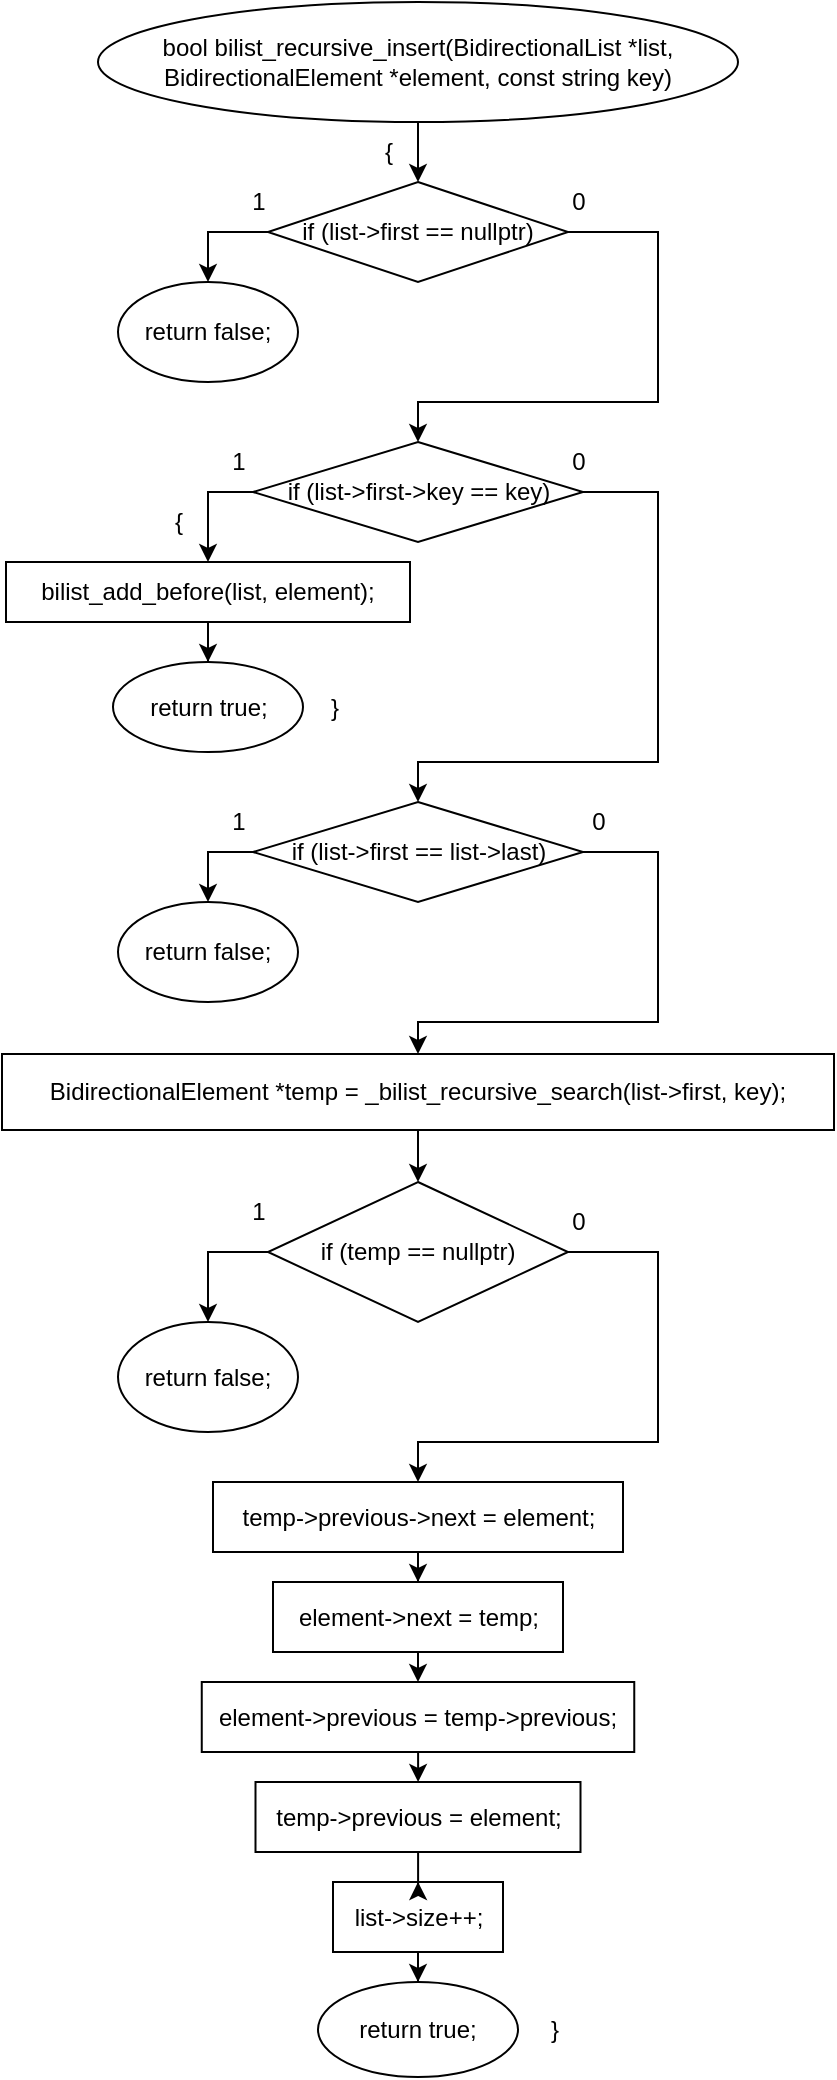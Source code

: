 <mxfile version="20.8.16" type="device"><diagram name="Страница 1" id="jAqEGaYwYbp0hPOaPxLW"><mxGraphModel dx="1050" dy="629" grid="1" gridSize="10" guides="1" tooltips="1" connect="1" arrows="1" fold="1" page="1" pageScale="1" pageWidth="827" pageHeight="1169" math="0" shadow="0"><root><mxCell id="0"/><mxCell id="1" parent="0"/><mxCell id="IruwcRPESdiQfRqAMJC7-3" value="" style="edgeStyle=orthogonalEdgeStyle;rounded=0;orthogonalLoop=1;jettySize=auto;html=1;" parent="1" source="IruwcRPESdiQfRqAMJC7-1" target="IruwcRPESdiQfRqAMJC7-2" edge="1"><mxGeometry relative="1" as="geometry"/></mxCell><mxCell id="IruwcRPESdiQfRqAMJC7-1" value="bool bilist_recursive_insert(BidirectionalList *list, BidirectionalElement *element, const string key)" style="ellipse;whiteSpace=wrap;html=1;" parent="1" vertex="1"><mxGeometry x="240" y="40" width="320" height="60" as="geometry"/></mxCell><mxCell id="IruwcRPESdiQfRqAMJC7-6" value="" style="edgeStyle=orthogonalEdgeStyle;rounded=0;orthogonalLoop=1;jettySize=auto;html=1;entryX=0.5;entryY=0;entryDx=0;entryDy=0;exitX=0;exitY=0.5;exitDx=0;exitDy=0;" parent="1" source="IruwcRPESdiQfRqAMJC7-2" target="IruwcRPESdiQfRqAMJC7-5" edge="1"><mxGeometry relative="1" as="geometry"><mxPoint x="210" y="155" as="targetPoint"/></mxGeometry></mxCell><mxCell id="IruwcRPESdiQfRqAMJC7-8" value="" style="edgeStyle=orthogonalEdgeStyle;rounded=0;orthogonalLoop=1;jettySize=auto;html=1;entryX=0.5;entryY=0;entryDx=0;entryDy=0;" parent="1" source="IruwcRPESdiQfRqAMJC7-2" target="IruwcRPESdiQfRqAMJC7-7" edge="1"><mxGeometry relative="1" as="geometry"><Array as="points"><mxPoint x="520" y="155"/><mxPoint x="520" y="240"/><mxPoint x="400" y="240"/></Array></mxGeometry></mxCell><mxCell id="IruwcRPESdiQfRqAMJC7-2" value="if (list-&amp;gt;first == nullptr)" style="rhombus;whiteSpace=wrap;html=1;" parent="1" vertex="1"><mxGeometry x="325" y="130" width="150" height="50" as="geometry"/></mxCell><mxCell id="IruwcRPESdiQfRqAMJC7-4" value="{" style="text;html=1;align=center;verticalAlign=middle;resizable=0;points=[];autosize=1;strokeColor=none;fillColor=none;" parent="1" vertex="1"><mxGeometry x="370" y="100" width="30" height="30" as="geometry"/></mxCell><mxCell id="IruwcRPESdiQfRqAMJC7-5" value="return false;" style="ellipse;whiteSpace=wrap;html=1;" parent="1" vertex="1"><mxGeometry x="250" y="180" width="90" height="50" as="geometry"/></mxCell><mxCell id="IruwcRPESdiQfRqAMJC7-11" style="edgeStyle=orthogonalEdgeStyle;rounded=0;orthogonalLoop=1;jettySize=auto;html=1;entryX=0.5;entryY=0;entryDx=0;entryDy=0;exitX=0;exitY=0.5;exitDx=0;exitDy=0;" parent="1" source="IruwcRPESdiQfRqAMJC7-7" target="IruwcRPESdiQfRqAMJC7-10" edge="1"><mxGeometry relative="1" as="geometry"/></mxCell><mxCell id="IruwcRPESdiQfRqAMJC7-20" value="" style="edgeStyle=orthogonalEdgeStyle;rounded=0;orthogonalLoop=1;jettySize=auto;html=1;entryX=0.5;entryY=0;entryDx=0;entryDy=0;" parent="1" source="IruwcRPESdiQfRqAMJC7-7" target="IruwcRPESdiQfRqAMJC7-19" edge="1"><mxGeometry relative="1" as="geometry"><Array as="points"><mxPoint x="520" y="285"/><mxPoint x="520" y="420"/><mxPoint x="400" y="420"/></Array></mxGeometry></mxCell><mxCell id="IruwcRPESdiQfRqAMJC7-7" value="if (list-&amp;gt;first-&amp;gt;key == key)" style="rhombus;whiteSpace=wrap;html=1;" parent="1" vertex="1"><mxGeometry x="317.5" y="260" width="165" height="50" as="geometry"/></mxCell><mxCell id="IruwcRPESdiQfRqAMJC7-16" value="" style="edgeStyle=orthogonalEdgeStyle;rounded=0;orthogonalLoop=1;jettySize=auto;html=1;" parent="1" source="IruwcRPESdiQfRqAMJC7-10" target="IruwcRPESdiQfRqAMJC7-15" edge="1"><mxGeometry relative="1" as="geometry"/></mxCell><mxCell id="IruwcRPESdiQfRqAMJC7-10" value="bilist_add_before(list, element);" style="whiteSpace=wrap;html=1;" parent="1" vertex="1"><mxGeometry x="194" y="320" width="202" height="30" as="geometry"/></mxCell><mxCell id="IruwcRPESdiQfRqAMJC7-12" value="1" style="text;html=1;align=center;verticalAlign=middle;resizable=0;points=[];autosize=1;strokeColor=none;fillColor=none;" parent="1" vertex="1"><mxGeometry x="295" y="255" width="30" height="30" as="geometry"/></mxCell><mxCell id="IruwcRPESdiQfRqAMJC7-13" value="1" style="text;html=1;align=center;verticalAlign=middle;resizable=0;points=[];autosize=1;strokeColor=none;fillColor=none;" parent="1" vertex="1"><mxGeometry x="305" y="125" width="30" height="30" as="geometry"/></mxCell><mxCell id="IruwcRPESdiQfRqAMJC7-14" value="0" style="text;html=1;align=center;verticalAlign=middle;resizable=0;points=[];autosize=1;strokeColor=none;fillColor=none;" parent="1" vertex="1"><mxGeometry x="465" y="125" width="30" height="30" as="geometry"/></mxCell><mxCell id="IruwcRPESdiQfRqAMJC7-15" value="return true;" style="ellipse;whiteSpace=wrap;html=1;" parent="1" vertex="1"><mxGeometry x="247.5" y="370" width="95" height="45" as="geometry"/></mxCell><mxCell id="IruwcRPESdiQfRqAMJC7-17" value="{" style="text;html=1;align=center;verticalAlign=middle;resizable=0;points=[];autosize=1;strokeColor=none;fillColor=none;" parent="1" vertex="1"><mxGeometry x="265" y="285" width="30" height="30" as="geometry"/></mxCell><mxCell id="IruwcRPESdiQfRqAMJC7-18" value="}" style="text;html=1;align=center;verticalAlign=middle;resizable=0;points=[];autosize=1;strokeColor=none;fillColor=none;" parent="1" vertex="1"><mxGeometry x="342.5" y="377.5" width="30" height="30" as="geometry"/></mxCell><mxCell id="IruwcRPESdiQfRqAMJC7-25" value="" style="edgeStyle=orthogonalEdgeStyle;rounded=0;orthogonalLoop=1;jettySize=auto;html=1;entryX=0.5;entryY=0;entryDx=0;entryDy=0;" parent="1" source="IruwcRPESdiQfRqAMJC7-19" target="IruwcRPESdiQfRqAMJC7-24" edge="1"><mxGeometry relative="1" as="geometry"><Array as="points"><mxPoint x="520" y="465"/><mxPoint x="520" y="550"/><mxPoint x="400" y="550"/></Array></mxGeometry></mxCell><mxCell id="IruwcRPESdiQfRqAMJC7-19" value="if (list-&amp;gt;first == list-&amp;gt;last)" style="rhombus;whiteSpace=wrap;html=1;" parent="1" vertex="1"><mxGeometry x="317.5" y="440" width="165" height="50" as="geometry"/></mxCell><mxCell id="IruwcRPESdiQfRqAMJC7-21" value="0" style="text;html=1;align=center;verticalAlign=middle;resizable=0;points=[];autosize=1;strokeColor=none;fillColor=none;" parent="1" vertex="1"><mxGeometry x="465" y="255" width="30" height="30" as="geometry"/></mxCell><mxCell id="IruwcRPESdiQfRqAMJC7-22" value="" style="edgeStyle=orthogonalEdgeStyle;rounded=0;orthogonalLoop=1;jettySize=auto;html=1;entryX=0.5;entryY=0;entryDx=0;entryDy=0;exitX=0;exitY=0.5;exitDx=0;exitDy=0;" parent="1" source="IruwcRPESdiQfRqAMJC7-19" target="IruwcRPESdiQfRqAMJC7-23" edge="1"><mxGeometry relative="1" as="geometry"><mxPoint x="302.5" y="480" as="sourcePoint"/><mxPoint x="187.5" y="480" as="targetPoint"/></mxGeometry></mxCell><mxCell id="IruwcRPESdiQfRqAMJC7-23" value="return false;" style="ellipse;whiteSpace=wrap;html=1;" parent="1" vertex="1"><mxGeometry x="250" y="490" width="90" height="50" as="geometry"/></mxCell><mxCell id="IruwcRPESdiQfRqAMJC7-31" value="" style="edgeStyle=orthogonalEdgeStyle;rounded=0;orthogonalLoop=1;jettySize=auto;html=1;" parent="1" source="IruwcRPESdiQfRqAMJC7-24" target="IruwcRPESdiQfRqAMJC7-30" edge="1"><mxGeometry relative="1" as="geometry"/></mxCell><mxCell id="IruwcRPESdiQfRqAMJC7-24" value="BidirectionalElement *temp = _bilist_recursive_search(list-&amp;gt;first, key);" style="whiteSpace=wrap;html=1;" parent="1" vertex="1"><mxGeometry x="192" y="566" width="416" height="38" as="geometry"/></mxCell><mxCell id="IruwcRPESdiQfRqAMJC7-26" value="0" style="text;html=1;align=center;verticalAlign=middle;resizable=0;points=[];autosize=1;strokeColor=none;fillColor=none;" parent="1" vertex="1"><mxGeometry x="475" y="435" width="30" height="30" as="geometry"/></mxCell><mxCell id="IruwcRPESdiQfRqAMJC7-27" value="1" style="text;html=1;align=center;verticalAlign=middle;resizable=0;points=[];autosize=1;strokeColor=none;fillColor=none;" parent="1" vertex="1"><mxGeometry x="295" y="435" width="30" height="30" as="geometry"/></mxCell><mxCell id="IruwcRPESdiQfRqAMJC7-33" value="" style="edgeStyle=orthogonalEdgeStyle;rounded=0;orthogonalLoop=1;jettySize=auto;html=1;entryX=0.5;entryY=0;entryDx=0;entryDy=0;exitX=0;exitY=0.5;exitDx=0;exitDy=0;" parent="1" source="IruwcRPESdiQfRqAMJC7-30" target="IruwcRPESdiQfRqAMJC7-32" edge="1"><mxGeometry relative="1" as="geometry"/></mxCell><mxCell id="IruwcRPESdiQfRqAMJC7-36" value="" style="edgeStyle=orthogonalEdgeStyle;rounded=0;orthogonalLoop=1;jettySize=auto;html=1;entryX=0.5;entryY=0;entryDx=0;entryDy=0;entryPerimeter=0;" parent="1" source="IruwcRPESdiQfRqAMJC7-30" target="IruwcRPESdiQfRqAMJC7-35" edge="1"><mxGeometry relative="1" as="geometry"><Array as="points"><mxPoint x="520" y="665"/><mxPoint x="520" y="760"/><mxPoint x="400" y="760"/></Array></mxGeometry></mxCell><mxCell id="IruwcRPESdiQfRqAMJC7-30" value="if (temp == nullptr)" style="rhombus;whiteSpace=wrap;html=1;" parent="1" vertex="1"><mxGeometry x="325" y="630" width="150" height="70" as="geometry"/></mxCell><mxCell id="IruwcRPESdiQfRqAMJC7-32" value="return false;" style="ellipse;whiteSpace=wrap;html=1;" parent="1" vertex="1"><mxGeometry x="250" y="700" width="90" height="55" as="geometry"/></mxCell><mxCell id="IruwcRPESdiQfRqAMJC7-34" value="1" style="text;html=1;align=center;verticalAlign=middle;resizable=0;points=[];autosize=1;strokeColor=none;fillColor=none;" parent="1" vertex="1"><mxGeometry x="305" y="630" width="30" height="30" as="geometry"/></mxCell><mxCell id="IruwcRPESdiQfRqAMJC7-39" value="" style="edgeStyle=orthogonalEdgeStyle;rounded=0;orthogonalLoop=1;jettySize=auto;html=1;" parent="1" source="IruwcRPESdiQfRqAMJC7-35" target="IruwcRPESdiQfRqAMJC7-38" edge="1"><mxGeometry relative="1" as="geometry"/></mxCell><mxCell id="IruwcRPESdiQfRqAMJC7-35" value="temp-&amp;gt;previous-&amp;gt;next = element;" style="whiteSpace=wrap;html=1;" parent="1" vertex="1"><mxGeometry x="297.5" y="780" width="205" height="35" as="geometry"/></mxCell><mxCell id="IruwcRPESdiQfRqAMJC7-37" value="0" style="text;html=1;align=center;verticalAlign=middle;resizable=0;points=[];autosize=1;strokeColor=none;fillColor=none;" parent="1" vertex="1"><mxGeometry x="465" y="635" width="30" height="30" as="geometry"/></mxCell><mxCell id="r-YG0WsX3uB71gZsV_r9-2" value="" style="edgeStyle=orthogonalEdgeStyle;rounded=0;orthogonalLoop=1;jettySize=auto;html=1;" edge="1" parent="1" source="IruwcRPESdiQfRqAMJC7-38" target="r-YG0WsX3uB71gZsV_r9-1"><mxGeometry relative="1" as="geometry"><Array as="points"><mxPoint x="400" y="880"/><mxPoint x="400" y="880"/></Array></mxGeometry></mxCell><mxCell id="IruwcRPESdiQfRqAMJC7-38" value="element-&amp;gt;next = temp;" style="whiteSpace=wrap;html=1;" parent="1" vertex="1"><mxGeometry x="327.5" y="830" width="145" height="35" as="geometry"/></mxCell><mxCell id="IruwcRPESdiQfRqAMJC7-43" value="" style="edgeStyle=orthogonalEdgeStyle;rounded=0;orthogonalLoop=1;jettySize=auto;html=1;" parent="1" source="IruwcRPESdiQfRqAMJC7-40" target="IruwcRPESdiQfRqAMJC7-42" edge="1"><mxGeometry relative="1" as="geometry"/></mxCell><mxCell id="IruwcRPESdiQfRqAMJC7-40" value="list-&amp;gt;size++;" style="whiteSpace=wrap;html=1;" parent="1" vertex="1"><mxGeometry x="357.5" y="980" width="85" height="35" as="geometry"/></mxCell><mxCell id="IruwcRPESdiQfRqAMJC7-42" value="return true;" style="ellipse;whiteSpace=wrap;html=1;" parent="1" vertex="1"><mxGeometry x="350" y="1030" width="100" height="47.5" as="geometry"/></mxCell><mxCell id="IruwcRPESdiQfRqAMJC7-44" value="}" style="text;html=1;align=center;verticalAlign=middle;resizable=0;points=[];autosize=1;strokeColor=none;fillColor=none;" parent="1" vertex="1"><mxGeometry x="452.5" y="1038.75" width="30" height="30" as="geometry"/></mxCell><mxCell id="r-YG0WsX3uB71gZsV_r9-4" value="" style="edgeStyle=orthogonalEdgeStyle;rounded=0;orthogonalLoop=1;jettySize=auto;html=1;entryX=0.5;entryY=0;entryDx=0;entryDy=0;" edge="1" parent="1" source="r-YG0WsX3uB71gZsV_r9-1" target="r-YG0WsX3uB71gZsV_r9-3"><mxGeometry relative="1" as="geometry"><Array as="points"><mxPoint x="400" y="930"/><mxPoint x="400" y="930"/></Array></mxGeometry></mxCell><mxCell id="r-YG0WsX3uB71gZsV_r9-1" value="element-&amp;gt;previous = temp-&amp;gt;previous;" style="whiteSpace=wrap;html=1;" vertex="1" parent="1"><mxGeometry x="291.88" y="880" width="216.25" height="35" as="geometry"/></mxCell><mxCell id="r-YG0WsX3uB71gZsV_r9-5" value="" style="edgeStyle=orthogonalEdgeStyle;rounded=0;orthogonalLoop=1;jettySize=auto;html=1;" edge="1" parent="1" source="r-YG0WsX3uB71gZsV_r9-3"><mxGeometry relative="1" as="geometry"><mxPoint x="400" y="980" as="targetPoint"/><Array as="points"/></mxGeometry></mxCell><mxCell id="r-YG0WsX3uB71gZsV_r9-3" value="temp-&amp;gt;previous = element;" style="whiteSpace=wrap;html=1;" vertex="1" parent="1"><mxGeometry x="318.75" y="930" width="162.5" height="35" as="geometry"/></mxCell></root></mxGraphModel></diagram></mxfile>